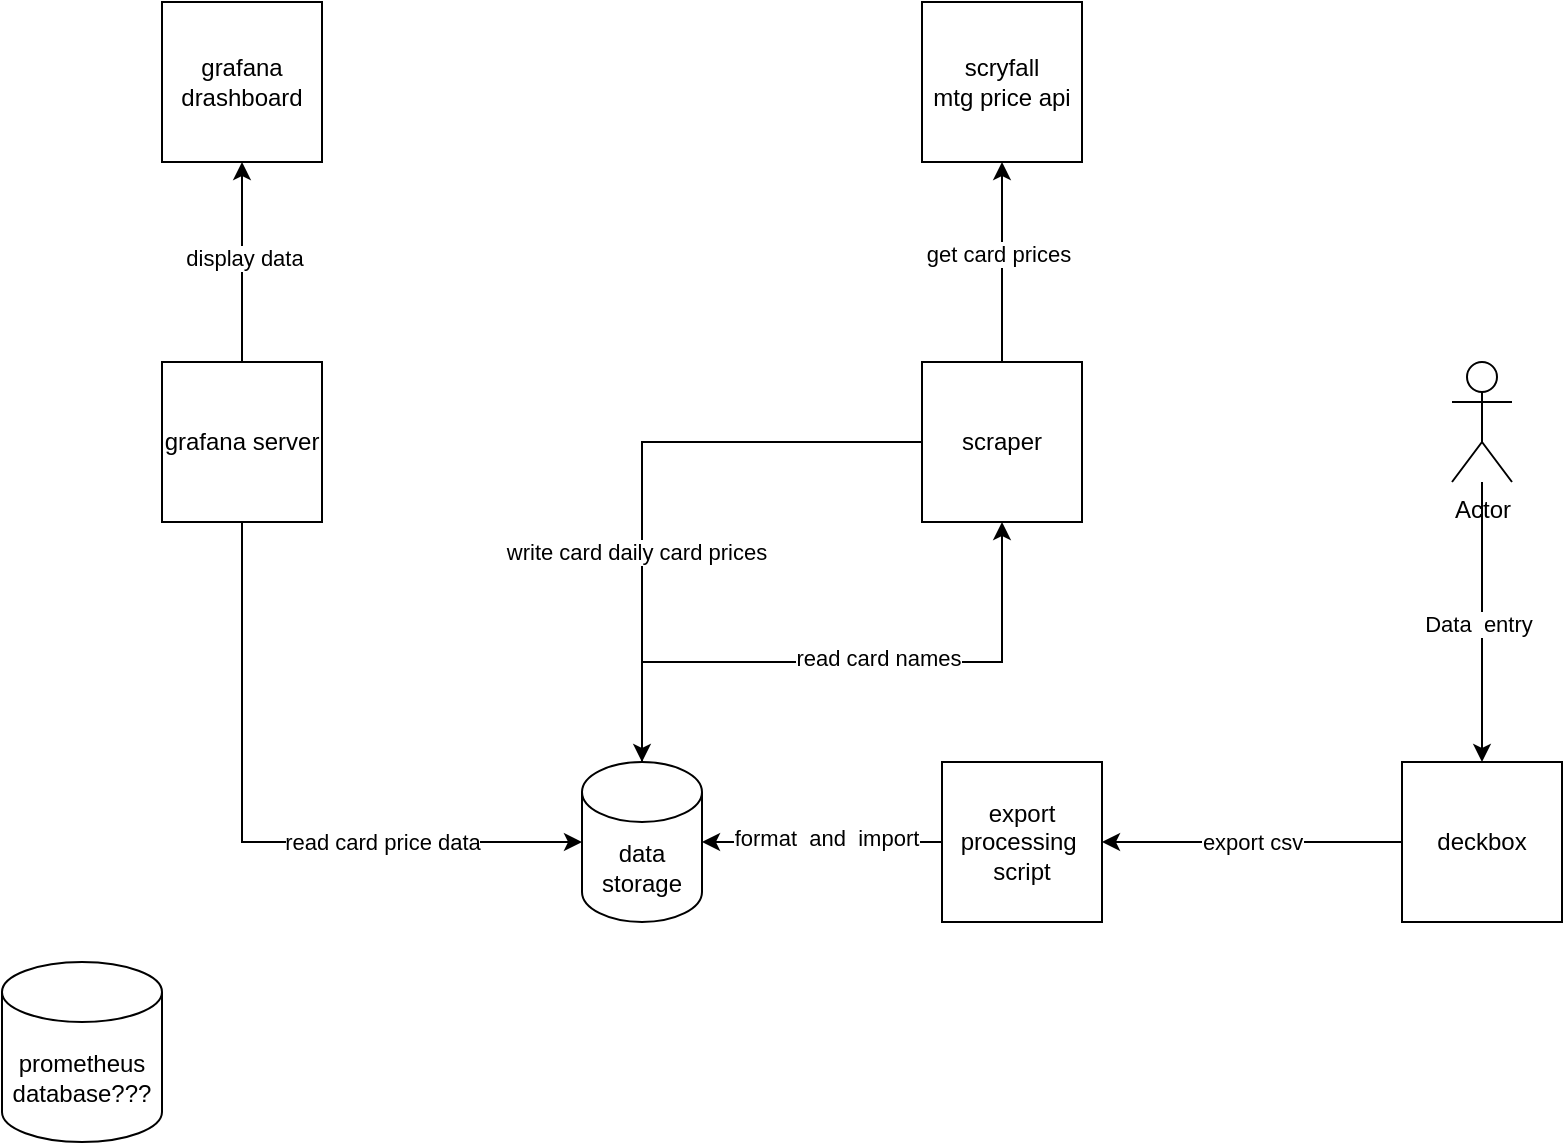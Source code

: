 <mxfile version="22.0.4" type="device">
  <diagram name="Page-1" id="0BmWe-YdMEy4V2oHCcQT">
    <mxGraphModel dx="1434" dy="782" grid="1" gridSize="10" guides="1" tooltips="1" connect="1" arrows="1" fold="1" page="1" pageScale="1" pageWidth="850" pageHeight="1100" math="0" shadow="0">
      <root>
        <mxCell id="0" />
        <mxCell id="1" parent="0" />
        <mxCell id="xwKn7ZanLnZW7PfC3fGI-1" value="&lt;div&gt;grafana drashboard&lt;/div&gt;" style="whiteSpace=wrap;html=1;aspect=fixed;" vertex="1" parent="1">
          <mxGeometry x="120" y="150" width="80" height="80" as="geometry" />
        </mxCell>
        <mxCell id="xwKn7ZanLnZW7PfC3fGI-17" style="edgeStyle=orthogonalEdgeStyle;rounded=0;orthogonalLoop=1;jettySize=auto;html=1;entryX=0.5;entryY=1;entryDx=0;entryDy=0;" edge="1" parent="1" source="xwKn7ZanLnZW7PfC3fGI-3" target="xwKn7ZanLnZW7PfC3fGI-1">
          <mxGeometry relative="1" as="geometry" />
        </mxCell>
        <mxCell id="xwKn7ZanLnZW7PfC3fGI-18" value="display data" style="edgeLabel;html=1;align=center;verticalAlign=middle;resizable=0;points=[];" vertex="1" connectable="0" parent="xwKn7ZanLnZW7PfC3fGI-17">
          <mxGeometry x="0.04" y="-1" relative="1" as="geometry">
            <mxPoint as="offset" />
          </mxGeometry>
        </mxCell>
        <mxCell id="xwKn7ZanLnZW7PfC3fGI-3" value="&lt;div&gt;grafana server&lt;/div&gt;" style="whiteSpace=wrap;html=1;aspect=fixed;" vertex="1" parent="1">
          <mxGeometry x="120" y="330" width="80" height="80" as="geometry" />
        </mxCell>
        <mxCell id="xwKn7ZanLnZW7PfC3fGI-5" value="&lt;div&gt;scryfall&lt;/div&gt;&lt;div&gt;mtg price api&lt;/div&gt;" style="whiteSpace=wrap;html=1;aspect=fixed;" vertex="1" parent="1">
          <mxGeometry x="500" y="150" width="80" height="80" as="geometry" />
        </mxCell>
        <mxCell id="xwKn7ZanLnZW7PfC3fGI-21" value="export csv" style="edgeStyle=orthogonalEdgeStyle;rounded=0;orthogonalLoop=1;jettySize=auto;html=1;entryX=1;entryY=0.5;entryDx=0;entryDy=0;" edge="1" parent="1" source="xwKn7ZanLnZW7PfC3fGI-6" target="xwKn7ZanLnZW7PfC3fGI-20">
          <mxGeometry relative="1" as="geometry" />
        </mxCell>
        <mxCell id="xwKn7ZanLnZW7PfC3fGI-6" value="deckbox" style="whiteSpace=wrap;html=1;aspect=fixed;" vertex="1" parent="1">
          <mxGeometry x="740" y="530" width="80" height="80" as="geometry" />
        </mxCell>
        <mxCell id="xwKn7ZanLnZW7PfC3fGI-9" style="edgeStyle=orthogonalEdgeStyle;rounded=0;orthogonalLoop=1;jettySize=auto;html=1;" edge="1" parent="1" source="xwKn7ZanLnZW7PfC3fGI-8" target="xwKn7ZanLnZW7PfC3fGI-6">
          <mxGeometry relative="1" as="geometry" />
        </mxCell>
        <mxCell id="xwKn7ZanLnZW7PfC3fGI-10" value="Data&amp;nbsp; entry" style="edgeLabel;html=1;align=center;verticalAlign=middle;resizable=0;points=[];" vertex="1" connectable="0" parent="xwKn7ZanLnZW7PfC3fGI-9">
          <mxGeometry x="0.011" y="-2" relative="1" as="geometry">
            <mxPoint as="offset" />
          </mxGeometry>
        </mxCell>
        <mxCell id="xwKn7ZanLnZW7PfC3fGI-8" value="Actor" style="shape=umlActor;verticalLabelPosition=bottom;verticalAlign=top;html=1;outlineConnect=0;" vertex="1" parent="1">
          <mxGeometry x="765" y="330" width="30" height="60" as="geometry" />
        </mxCell>
        <mxCell id="xwKn7ZanLnZW7PfC3fGI-25" style="edgeStyle=orthogonalEdgeStyle;rounded=0;orthogonalLoop=1;jettySize=auto;html=1;entryX=0.5;entryY=1;entryDx=0;entryDy=0;" edge="1" parent="1" source="xwKn7ZanLnZW7PfC3fGI-11" target="xwKn7ZanLnZW7PfC3fGI-12">
          <mxGeometry relative="1" as="geometry">
            <Array as="points">
              <mxPoint x="360" y="480" />
              <mxPoint x="540" y="480" />
            </Array>
          </mxGeometry>
        </mxCell>
        <mxCell id="xwKn7ZanLnZW7PfC3fGI-26" value="read card names" style="edgeLabel;html=1;align=center;verticalAlign=middle;resizable=0;points=[];" vertex="1" connectable="0" parent="xwKn7ZanLnZW7PfC3fGI-25">
          <mxGeometry x="0.12" y="2" relative="1" as="geometry">
            <mxPoint as="offset" />
          </mxGeometry>
        </mxCell>
        <mxCell id="xwKn7ZanLnZW7PfC3fGI-11" value="data storage" style="shape=cylinder3;whiteSpace=wrap;html=1;boundedLbl=1;backgroundOutline=1;size=15;" vertex="1" parent="1">
          <mxGeometry x="330" y="530" width="60" height="80" as="geometry" />
        </mxCell>
        <mxCell id="xwKn7ZanLnZW7PfC3fGI-13" style="edgeStyle=orthogonalEdgeStyle;rounded=0;orthogonalLoop=1;jettySize=auto;html=1;entryX=0.5;entryY=1;entryDx=0;entryDy=0;" edge="1" parent="1" source="xwKn7ZanLnZW7PfC3fGI-12" target="xwKn7ZanLnZW7PfC3fGI-5">
          <mxGeometry relative="1" as="geometry" />
        </mxCell>
        <mxCell id="xwKn7ZanLnZW7PfC3fGI-15" value="get card prices" style="edgeLabel;html=1;align=center;verticalAlign=middle;resizable=0;points=[];" vertex="1" connectable="0" parent="xwKn7ZanLnZW7PfC3fGI-13">
          <mxGeometry x="0.086" y="2" relative="1" as="geometry">
            <mxPoint as="offset" />
          </mxGeometry>
        </mxCell>
        <mxCell id="xwKn7ZanLnZW7PfC3fGI-12" value="scraper" style="whiteSpace=wrap;html=1;aspect=fixed;" vertex="1" parent="1">
          <mxGeometry x="500" y="330" width="80" height="80" as="geometry" />
        </mxCell>
        <mxCell id="xwKn7ZanLnZW7PfC3fGI-19" value="prometheus database???" style="shape=cylinder3;whiteSpace=wrap;html=1;boundedLbl=1;backgroundOutline=1;size=15;" vertex="1" parent="1">
          <mxGeometry x="40" y="630" width="80" height="90" as="geometry" />
        </mxCell>
        <mxCell id="xwKn7ZanLnZW7PfC3fGI-20" value="export processing&amp;nbsp; script " style="whiteSpace=wrap;html=1;aspect=fixed;" vertex="1" parent="1">
          <mxGeometry x="510" y="530" width="80" height="80" as="geometry" />
        </mxCell>
        <mxCell id="xwKn7ZanLnZW7PfC3fGI-22" style="edgeStyle=orthogonalEdgeStyle;rounded=0;orthogonalLoop=1;jettySize=auto;html=1;entryX=1;entryY=0.5;entryDx=0;entryDy=0;entryPerimeter=0;" edge="1" parent="1" source="xwKn7ZanLnZW7PfC3fGI-20" target="xwKn7ZanLnZW7PfC3fGI-11">
          <mxGeometry relative="1" as="geometry" />
        </mxCell>
        <mxCell id="xwKn7ZanLnZW7PfC3fGI-31" value="format&amp;nbsp; and&amp;nbsp; import" style="edgeLabel;html=1;align=center;verticalAlign=middle;resizable=0;points=[];" vertex="1" connectable="0" parent="xwKn7ZanLnZW7PfC3fGI-22">
          <mxGeometry x="-0.033" y="-2" relative="1" as="geometry">
            <mxPoint as="offset" />
          </mxGeometry>
        </mxCell>
        <mxCell id="xwKn7ZanLnZW7PfC3fGI-23" style="edgeStyle=orthogonalEdgeStyle;rounded=0;orthogonalLoop=1;jettySize=auto;html=1;entryX=0.5;entryY=0;entryDx=0;entryDy=0;entryPerimeter=0;" edge="1" parent="1" source="xwKn7ZanLnZW7PfC3fGI-12" target="xwKn7ZanLnZW7PfC3fGI-11">
          <mxGeometry relative="1" as="geometry" />
        </mxCell>
        <mxCell id="xwKn7ZanLnZW7PfC3fGI-24" value="write card daily card prices" style="edgeLabel;html=1;align=center;verticalAlign=middle;resizable=0;points=[];" vertex="1" connectable="0" parent="xwKn7ZanLnZW7PfC3fGI-23">
          <mxGeometry x="0.3" y="-3" relative="1" as="geometry">
            <mxPoint as="offset" />
          </mxGeometry>
        </mxCell>
        <mxCell id="xwKn7ZanLnZW7PfC3fGI-29" style="edgeStyle=orthogonalEdgeStyle;rounded=0;orthogonalLoop=1;jettySize=auto;html=1;entryX=0;entryY=0.5;entryDx=0;entryDy=0;entryPerimeter=0;" edge="1" parent="1" source="xwKn7ZanLnZW7PfC3fGI-3" target="xwKn7ZanLnZW7PfC3fGI-11">
          <mxGeometry relative="1" as="geometry">
            <Array as="points">
              <mxPoint x="160" y="570" />
            </Array>
          </mxGeometry>
        </mxCell>
        <mxCell id="xwKn7ZanLnZW7PfC3fGI-30" value="read card price data" style="edgeLabel;html=1;align=center;verticalAlign=middle;resizable=0;points=[];" vertex="1" connectable="0" parent="xwKn7ZanLnZW7PfC3fGI-29">
          <mxGeometry x="0.285" relative="1" as="geometry">
            <mxPoint x="18" as="offset" />
          </mxGeometry>
        </mxCell>
      </root>
    </mxGraphModel>
  </diagram>
</mxfile>
